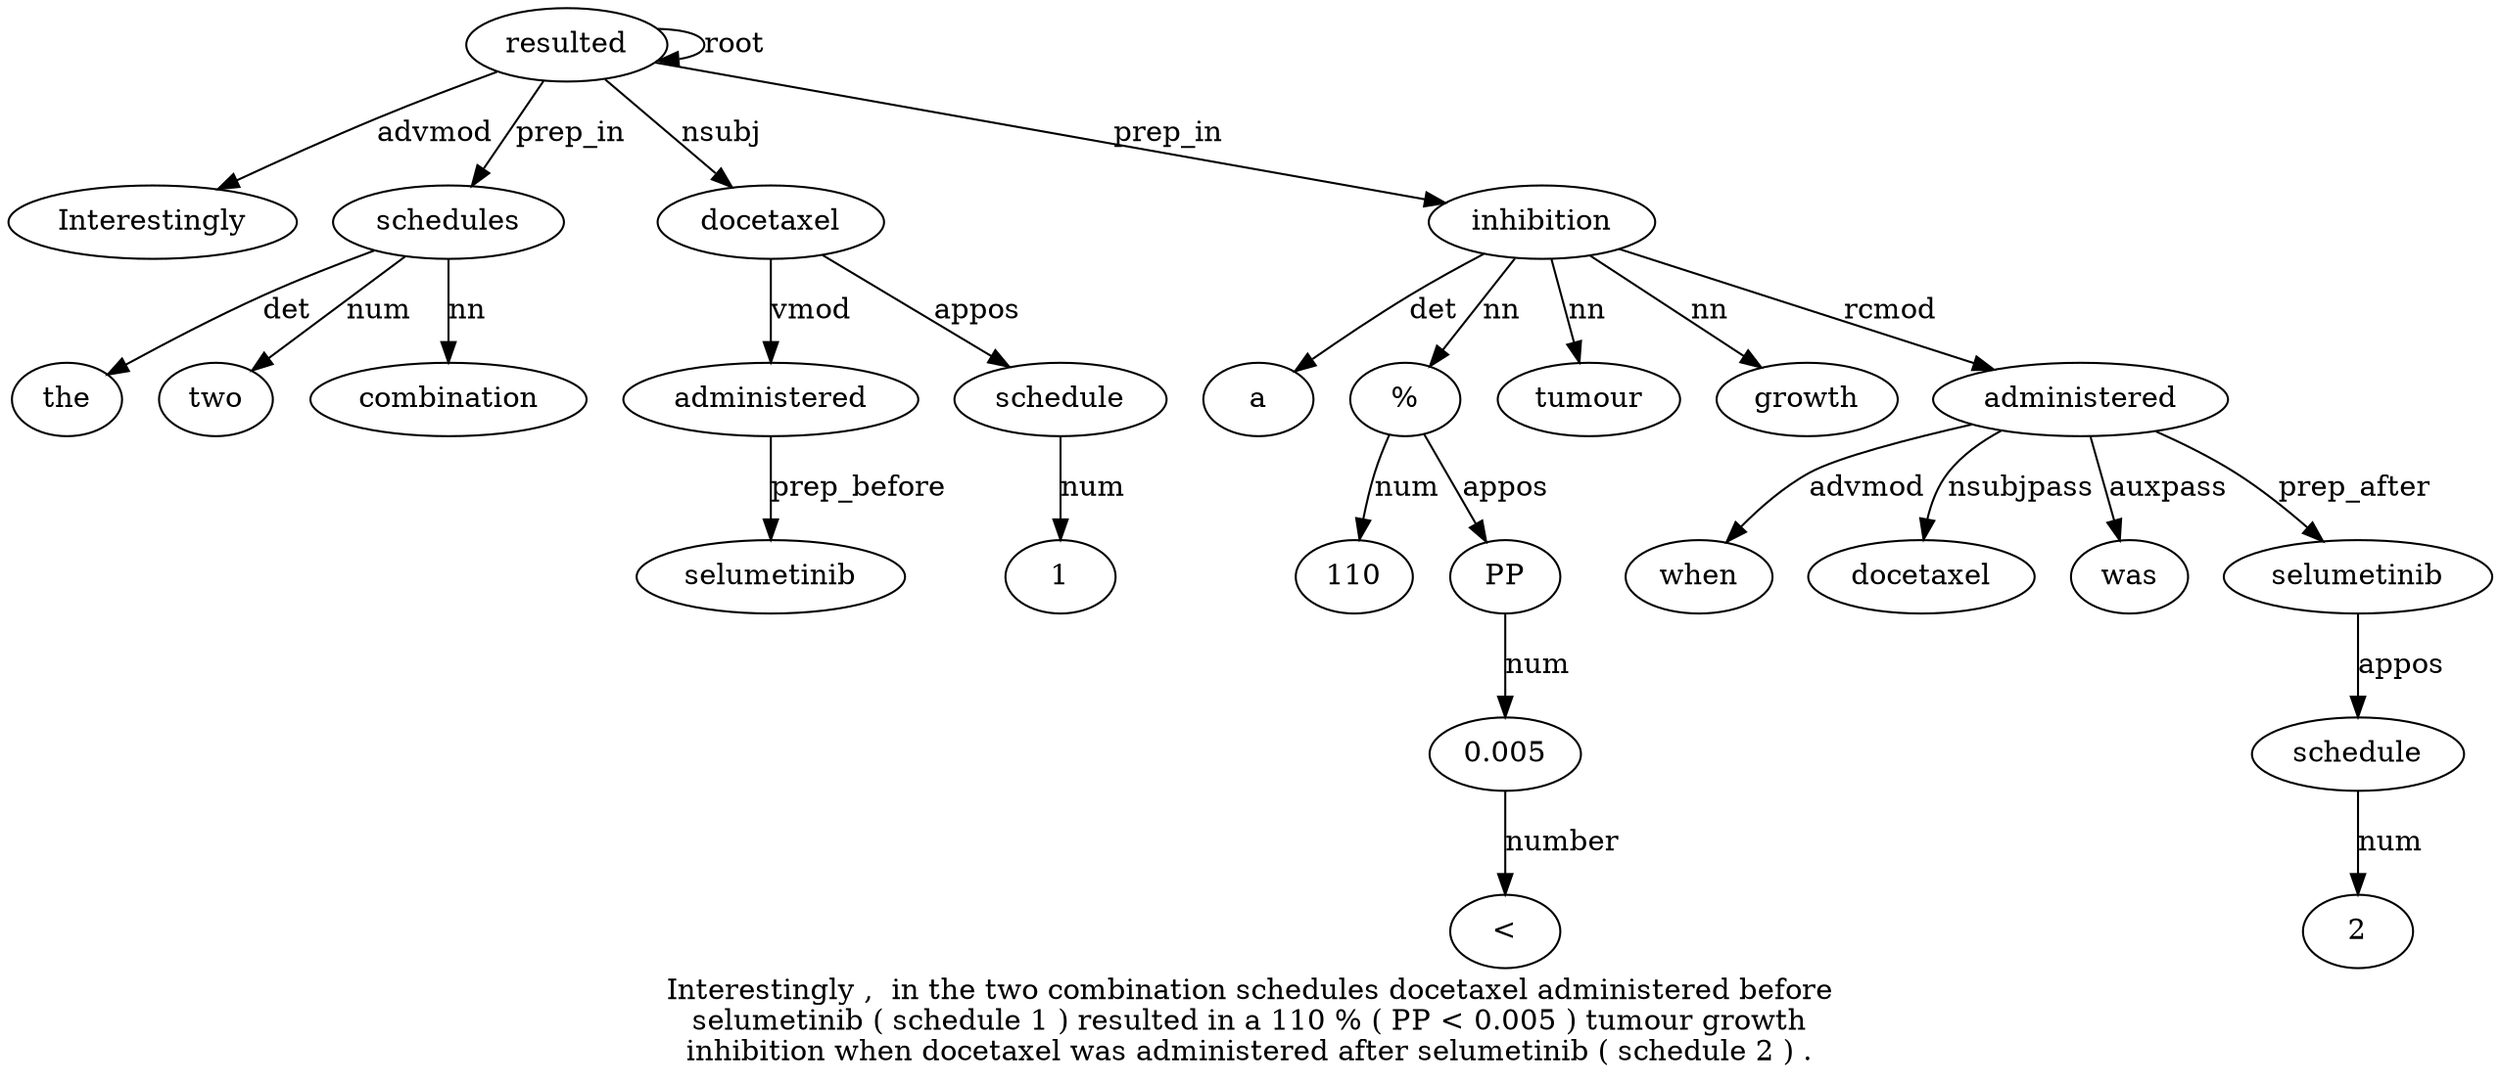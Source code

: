 digraph "Interestingly ,  in the two combination schedules docetaxel administered before selumetinib ( schedule 1 ) resulted in a 110 % ( PP < 0.005 ) tumour growth inhibition when docetaxel was administered after selumetinib ( schedule 2 ) ." {
label="Interestingly ,  in the two combination schedules docetaxel administered before
selumetinib ( schedule 1 ) resulted in a 110 % ( PP < 0.005 ) tumour growth
inhibition when docetaxel was administered after selumetinib ( schedule 2 ) .";
resulted16 [style=filled, fillcolor=white, label=resulted];
Interestingly1 [style=filled, fillcolor=white, label=Interestingly];
resulted16 -> Interestingly1  [label=advmod];
schedules7 [style=filled, fillcolor=white, label=schedules];
the4 [style=filled, fillcolor=white, label=the];
schedules7 -> the4  [label=det];
two5 [style=filled, fillcolor=white, label=two];
schedules7 -> two5  [label=num];
combination6 [style=filled, fillcolor=white, label=combination];
schedules7 -> combination6  [label=nn];
resulted16 -> schedules7  [label=prep_in];
docetaxel8 [style=filled, fillcolor=white, label=docetaxel];
resulted16 -> docetaxel8  [label=nsubj];
administered9 [style=filled, fillcolor=white, label=administered];
docetaxel8 -> administered9  [label=vmod];
selumetinib11 [style=filled, fillcolor=white, label=selumetinib];
administered9 -> selumetinib11  [label=prep_before];
schedule13 [style=filled, fillcolor=white, label=schedule];
docetaxel8 -> schedule13  [label=appos];
114 [style=filled, fillcolor=white, label=1];
schedule13 -> 114  [label=num];
resulted16 -> resulted16  [label=root];
inhibition28 [style=filled, fillcolor=white, label=inhibition];
a18 [style=filled, fillcolor=white, label=a];
inhibition28 -> a18  [label=det];
"%20" [style=filled, fillcolor=white, label="%"];
11019 [style=filled, fillcolor=white, label=110];
"%20" -> 11019  [label=num];
inhibition28 -> "%20"  [label=nn];
PP22 [style=filled, fillcolor=white, label=PP];
"%20" -> PP22  [label=appos];
"0.00524" [style=filled, fillcolor=white, label="0.005"];
"<23" [style=filled, fillcolor=white, label="<"];
"0.00524" -> "<23"  [label=number];
PP22 -> "0.00524"  [label=num];
tumour26 [style=filled, fillcolor=white, label=tumour];
inhibition28 -> tumour26  [label=nn];
growth27 [style=filled, fillcolor=white, label=growth];
inhibition28 -> growth27  [label=nn];
resulted16 -> inhibition28  [label=prep_in];
administered32 [style=filled, fillcolor=white, label=administered];
when29 [style=filled, fillcolor=white, label=when];
administered32 -> when29  [label=advmod];
docetaxel30 [style=filled, fillcolor=white, label=docetaxel];
administered32 -> docetaxel30  [label=nsubjpass];
was31 [style=filled, fillcolor=white, label=was];
administered32 -> was31  [label=auxpass];
inhibition28 -> administered32  [label=rcmod];
selumetinib34 [style=filled, fillcolor=white, label=selumetinib];
administered32 -> selumetinib34  [label=prep_after];
schedule36 [style=filled, fillcolor=white, label=schedule];
selumetinib34 -> schedule36  [label=appos];
237 [style=filled, fillcolor=white, label=2];
schedule36 -> 237  [label=num];
}
